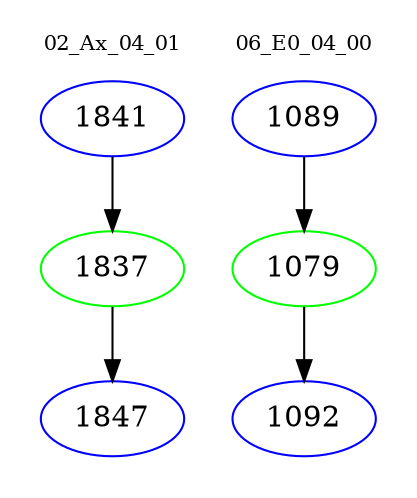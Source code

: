 digraph{
subgraph cluster_0 {
color = white
label = "02_Ax_04_01";
fontsize=10;
T0_1841 [label="1841", color="blue"]
T0_1841 -> T0_1837 [color="black"]
T0_1837 [label="1837", color="green"]
T0_1837 -> T0_1847 [color="black"]
T0_1847 [label="1847", color="blue"]
}
subgraph cluster_1 {
color = white
label = "06_E0_04_00";
fontsize=10;
T1_1089 [label="1089", color="blue"]
T1_1089 -> T1_1079 [color="black"]
T1_1079 [label="1079", color="green"]
T1_1079 -> T1_1092 [color="black"]
T1_1092 [label="1092", color="blue"]
}
}

